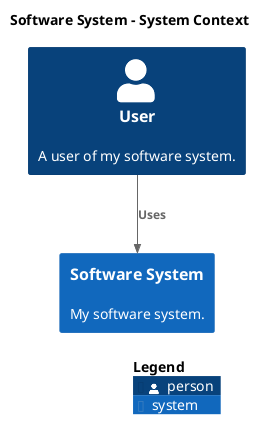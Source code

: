 @startuml
set separator none
title Software System - System Context

top to bottom direction

!include <C4/C4>
!include <C4/C4_Context>

Person(User, "User", $descr="A user of my software system.", $tags="", $link="")
System(SoftwareSystem, "Software System", $descr="My software system.", $tags="", $link="")

Rel(User, SoftwareSystem, "Uses", $techn="", $tags="", $link="")

SHOW_LEGEND(true)
@enduml
